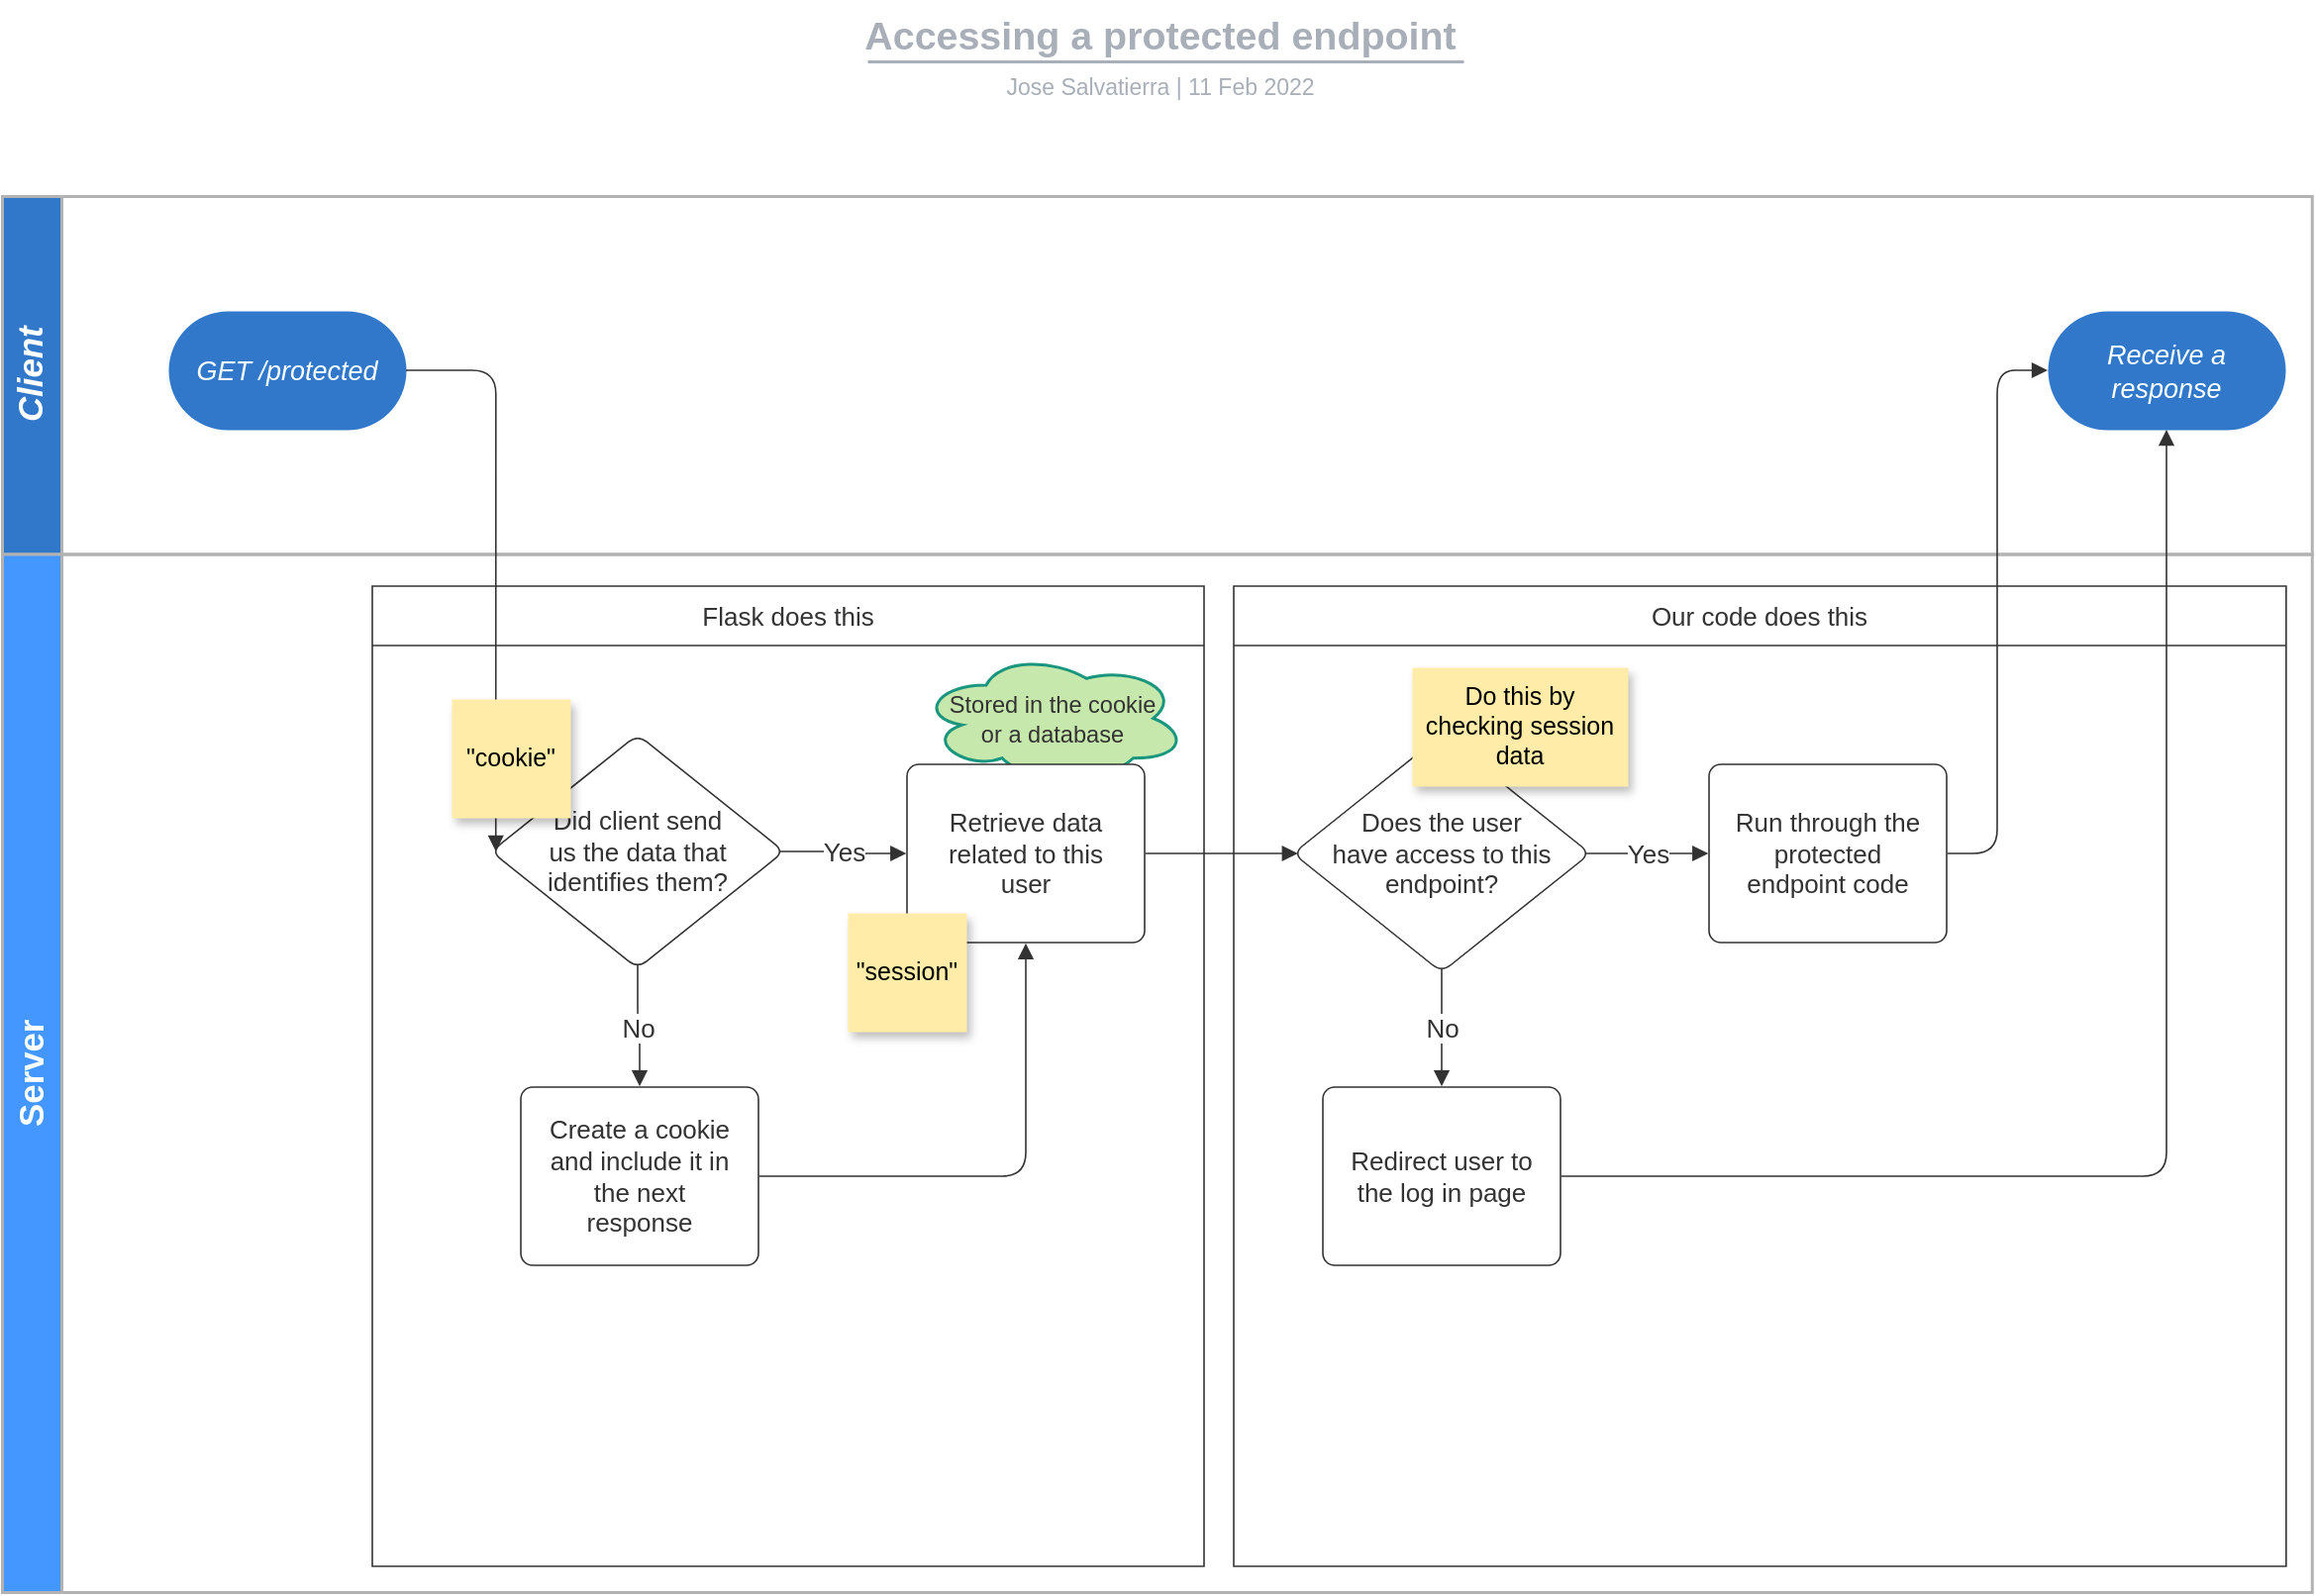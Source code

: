 <mxfile version="16.5.1" type="device"><diagram id="hRghi5o9NDVKIBWtprYw" name="Page-1"><mxGraphModel dx="1566" dy="908" grid="1" gridSize="10" guides="1" tooltips="1" connect="1" arrows="1" fold="1" page="1" pageScale="1" pageWidth="1169" pageHeight="827" math="0" shadow="0"><root><mxCell id="0"/><mxCell id="1" parent="0"/><mxCell id="ubj4RkhdBuJTMziFqi9c-1" value="" style="fillColor=none;strokeColor=none;pointerEvents=0;fontStyle=0;html=1;whiteSpace=wrap;container=1;collapsible=0;childLayout=stackLayout;resizeParent=1;dropTarget=0;horizontalStack=0;fontSize=13;spacing=0;strokeOpacity=100;fillOpacity=100;rounded=1;absoluteArcSize=1;arcSize=12;horizontal=0;strokeWidth=1.5;" vertex="1" parent="1"><mxGeometry y="98" width="1166.372" height="705.0" isRotated="1" as="geometry"/></mxCell><mxCell id="ubj4RkhdBuJTMziFqi9c-2" value="Client" style="swimlane;html=1;whiteSpace=wrap;container=1;connectable=0;collapsible=0;startSize=30;dropTarget=0;rounded=0;horizontal=0;spacing=0;strokeColor=#b2b2b2;strokeOpacity=100;fillOpacity=100;strokeWidth=1.5;fontSize=17.4;fontColor=#ffffff;fontStyle=3;fillColor=#3278ca;" vertex="1" parent="ubj4RkhdBuJTMziFqi9c-1"><mxGeometry width="1166.372" height="180.744" as="geometry"/></mxCell><mxCell id="ubj4RkhdBuJTMziFqi9c-3" value="Server" style="swimlane;html=1;whiteSpace=wrap;container=1;connectable=0;collapsible=0;startSize=30;dropTarget=0;rounded=0;horizontal=0;spacing=0;strokeColor=#b2b2b2;strokeOpacity=100;fillOpacity=100;strokeWidth=1.5;fontSize=17.4;fontColor=#ffffff;fontStyle=1;fillColor=#4397ff;" vertex="1" parent="ubj4RkhdBuJTMziFqi9c-1"><mxGeometry y="180.744" width="1166.372" height="524.256" as="geometry"/></mxCell><mxCell id="ubj4RkhdBuJTMziFqi9c-4" value="" style="fillColor=none;strokeColor=none;pointerEvents=0;fontStyle=0;html=1;whiteSpace=wrap;container=1;collapsible=0;childLayout=stackLayout;resizeParent=1;dropTarget=0;fontSize=13;spacing=0;strokeOpacity=100;fillOpacity=100;rounded=1;absoluteArcSize=1;arcSize=12;strokeWidth=0.8;" vertex="1" parent="1"><mxGeometry x="187" y="295" width="420" height="495" as="geometry"/></mxCell><mxCell id="ubj4RkhdBuJTMziFqi9c-5" value="Flask does this" style="swimlane;html=1;whiteSpace=wrap;connectable=0;fontStyle=0;startSize=30;dropTarget=0;rounded=0;spacing=0;strokeColor=#333333;strokeOpacity=100;fillOpacity=100;fillColor=#ffffff;strokeWidth=0.8;container=1;pointerEvents=0;collapsible=0;recursiveResize=0;fontSize=13;fontColor=#333333;align=center;" vertex="1" parent="ubj4RkhdBuJTMziFqi9c-4"><mxGeometry width="420" height="495" as="geometry"/></mxCell><mxCell id="ubj4RkhdBuJTMziFqi9c-6" value="" style="fillColor=none;strokeColor=none;pointerEvents=0;fontStyle=0;html=1;whiteSpace=wrap;container=1;collapsible=0;childLayout=stackLayout;resizeParent=1;dropTarget=0;fontSize=13;spacing=0;strokeOpacity=100;fillOpacity=100;rounded=1;absoluteArcSize=1;arcSize=12;strokeWidth=0.8;" vertex="1" parent="1"><mxGeometry x="622" y="295" width="531.424" height="495" as="geometry"/></mxCell><mxCell id="ubj4RkhdBuJTMziFqi9c-7" value="Our code does this" style="swimlane;html=1;whiteSpace=wrap;connectable=0;fontStyle=0;startSize=30;dropTarget=0;rounded=0;spacing=0;strokeColor=#333333;strokeOpacity=100;fillOpacity=100;fillColor=#ffffff;strokeWidth=0.8;container=1;pointerEvents=0;collapsible=0;recursiveResize=0;fontSize=13;fontColor=#333333;align=center;" vertex="1" parent="ubj4RkhdBuJTMziFqi9c-6"><mxGeometry width="531.424" height="495" as="geometry"/></mxCell><UserObject label="GET /protected" lucidchartObjectId="L_e-jBUy_XVQ" id="ubj4RkhdBuJTMziFqi9c-8"><mxCell style="html=1;overflow=block;blockSpacing=1;whiteSpace=wrap;rounded=1;arcSize=50;fontSize=13.5;fontColor=#ffffff;fontStyle=2;align=center;spacingLeft=9.7;spacingRight=9.7;spacingTop=2.8;spacing=3.8;strokeOpacity=0;fillOpacity=100;fillColor=#3278ca;strokeWidth=1.5;" vertex="1" parent="1"><mxGeometry x="84" y="156" width="120" height="60" as="geometry"/></mxCell></UserObject><mxCell id="ubj4RkhdBuJTMziFqi9c-9" value="" style="group;dropTarget=0;pointerEvents=0;" vertex="1" parent="1"><mxGeometry x="265" width="640" height="45" as="geometry"/></mxCell><UserObject label="Accessing a protected endpoint" lucidchartObjectId="N.OB6mRrMC9." id="ubj4RkhdBuJTMziFqi9c-10"><mxCell style="html=1;overflow=block;blockSpacing=1;whiteSpace=wrap;fontSize=19.7;fontColor=#a9afb8;fontStyle=1;align=center;spacingLeft=7;spacingRight=7;spacingTop=2;spacing=3;strokeOpacity=0;fillOpacity=0;rounded=1;absoluteArcSize=1;arcSize=12;fillColor=#ffffff;strokeWidth=1.5;" vertex="1" parent="ubj4RkhdBuJTMziFqi9c-9"><mxGeometry width="640" height="31" as="geometry"/></mxCell></UserObject><UserObject label="Jose Salvatierra | 11 Feb 2022" placeholders="1" lucidchartObjectId="N.OB2BrSR1Xr" id="ubj4RkhdBuJTMziFqi9c-11"><mxCell style="html=1;overflow=block;blockSpacing=1;whiteSpace=wrap;fontSize=11.5;fontColor=#a9afb8;align=center;spacingLeft=7;spacingRight=7;spacingTop=2;spacing=3;strokeOpacity=0;fillOpacity=0;rounded=1;absoluteArcSize=1;arcSize=12;fillColor=#ffffff;strokeWidth=1.5;" vertex="1" parent="ubj4RkhdBuJTMziFqi9c-9"><mxGeometry y="31" width="640" height="14" as="geometry"/></mxCell></UserObject><UserObject label="" lucidchartObjectId="N.OBTP5b9RMo" id="ubj4RkhdBuJTMziFqi9c-12"><mxCell style="html=1;jettySize=18;whiteSpace=wrap;fontSize=13;fontFamily=Helvetica;strokeColor=#a9afb8;strokeOpacity=100;strokeWidth=1.5;rounded=0;startArrow=none;endArrow=none;" edge="1" parent="ubj4RkhdBuJTMziFqi9c-9"><mxGeometry width="100" height="100" relative="1" as="geometry"><Array as="points"/><mxPoint x="172" y="30" as="sourcePoint"/><mxPoint x="473" y="30" as="targetPoint"/></mxGeometry></mxCell></UserObject><UserObject label="Did client send&lt;br&gt;us the data that&lt;br&gt;identifies them?" lucidchartObjectId="JkpNZr1PuocL" id="ubj4RkhdBuJTMziFqi9c-13"><mxCell style="html=1;overflow=block;blockSpacing=1;whiteSpace=wrap;rhombus;fontSize=13;fontColor=#333333;align=center;spacing=3.8;strokeColor=#333333;strokeOpacity=100;fillOpacity=100;rounded=1;absoluteArcSize=1;arcSize=12;fillColor=#ffffff;strokeWidth=0.8;perimeterSpacing=0;" vertex="1" parent="1"><mxGeometry x="247" y="370" width="148" height="118" as="geometry"/></mxCell></UserObject><UserObject label="" lucidchartObjectId="glpNaOD68Scr" id="ubj4RkhdBuJTMziFqi9c-14"><mxCell style="html=1;jettySize=18;whiteSpace=wrap;fontSize=13;fontColor=#333333;align=center;strokeColor=#333333;strokeOpacity=100;strokeWidth=0.8;rounded=1;arcSize=24;edgeStyle=orthogonalEdgeStyle;startArrow=none;endArrow=block;endFill=1;exitX=0.984;exitY=0.5;exitPerimeter=0;entryX=-0.003;entryY=0.5;entryPerimeter=0;" edge="1" parent="1" source="ubj4RkhdBuJTMziFqi9c-13" target="ubj4RkhdBuJTMziFqi9c-32"><mxGeometry width="100" height="100" relative="1" as="geometry"><Array as="points"/></mxGeometry></mxCell></UserObject><mxCell id="ubj4RkhdBuJTMziFqi9c-15" value="Yes" style="text;html=1;resizable=0;labelBackgroundColor=default;align=center;verticalAlign=middle;fontColor=#333333;fontSize=13;" vertex="1" parent="ubj4RkhdBuJTMziFqi9c-14"><mxGeometry relative="1" as="geometry"/></mxCell><UserObject label="" lucidchartObjectId="ilpNbUn63ef7" id="ubj4RkhdBuJTMziFqi9c-16"><mxCell style="html=1;jettySize=18;whiteSpace=wrap;fontSize=13;fontColor=#333333;align=center;strokeColor=#333333;strokeOpacity=100;strokeWidth=0.8;rounded=1;arcSize=24;edgeStyle=orthogonalEdgeStyle;startArrow=none;endArrow=block;endFill=1;exitX=0.5;exitY=0.984;exitPerimeter=0;entryX=0.5;entryY=-0.004;entryPerimeter=0;" edge="1" parent="1" source="ubj4RkhdBuJTMziFqi9c-13" target="ubj4RkhdBuJTMziFqi9c-29"><mxGeometry width="100" height="100" relative="1" as="geometry"><Array as="points"/></mxGeometry></mxCell></UserObject><mxCell id="ubj4RkhdBuJTMziFqi9c-17" value="No" style="text;html=1;resizable=0;labelBackgroundColor=default;align=center;verticalAlign=middle;fontColor=#333333;fontSize=13;" vertex="1" parent="ubj4RkhdBuJTMziFqi9c-16"><mxGeometry relative="1" as="geometry"/></mxCell><UserObject label="" lucidchartObjectId="RlpNc-wEZ-Qg" id="ubj4RkhdBuJTMziFqi9c-18"><mxCell style="html=1;jettySize=18;whiteSpace=wrap;fontSize=13;strokeColor=#333333;strokeOpacity=100;strokeWidth=0.8;rounded=1;arcSize=24;edgeStyle=orthogonalEdgeStyle;startArrow=none;endArrow=block;endFill=1;exitX=1.003;exitY=0.5;exitPerimeter=0;entryX=0.016;entryY=0.5;entryPerimeter=0;" edge="1" parent="1" source="ubj4RkhdBuJTMziFqi9c-32" target="ubj4RkhdBuJTMziFqi9c-19"><mxGeometry width="100" height="100" relative="1" as="geometry"><Array as="points"/></mxGeometry></mxCell></UserObject><UserObject label="Does the user&lt;br&gt;have access to this endpoint?" lucidchartObjectId="SlpNNme_swPv" id="ubj4RkhdBuJTMziFqi9c-19"><mxCell style="html=1;overflow=block;blockSpacing=1;whiteSpace=wrap;rhombus;fontSize=13;fontColor=#333333;align=center;spacing=3.8;strokeColor=#333333;strokeOpacity=100;fillOpacity=100;rounded=1;absoluteArcSize=1;arcSize=12;fillColor=#ffffff;strokeWidth=0.8;" vertex="1" parent="1"><mxGeometry x="652" y="370" width="150" height="120" as="geometry"/></mxCell></UserObject><UserObject label="" lucidchartObjectId="pmpNLM9M1Yw-" id="ubj4RkhdBuJTMziFqi9c-20"><mxCell style="html=1;jettySize=18;whiteSpace=wrap;fontSize=13;fontColor=#333333;align=center;strokeColor=#333333;strokeOpacity=100;strokeWidth=0.8;rounded=1;arcSize=24;edgeStyle=orthogonalEdgeStyle;startArrow=none;endArrow=block;endFill=1;exitX=0.984;exitY=0.5;exitPerimeter=0;entryX=-0.003;entryY=0.5;entryPerimeter=0;" edge="1" parent="1" source="ubj4RkhdBuJTMziFqi9c-19" target="ubj4RkhdBuJTMziFqi9c-24"><mxGeometry width="100" height="100" relative="1" as="geometry"><Array as="points"/></mxGeometry></mxCell></UserObject><mxCell id="ubj4RkhdBuJTMziFqi9c-21" value="Yes" style="text;html=1;resizable=0;labelBackgroundColor=default;align=center;verticalAlign=middle;fontColor=#333333;fontSize=13;" vertex="1" parent="ubj4RkhdBuJTMziFqi9c-20"><mxGeometry relative="1" as="geometry"/></mxCell><UserObject label="" lucidchartObjectId="rmpNpEfs0g0I" id="ubj4RkhdBuJTMziFqi9c-22"><mxCell style="html=1;jettySize=18;whiteSpace=wrap;fontSize=13;fontColor=#333333;align=center;strokeColor=#333333;strokeOpacity=100;strokeWidth=0.8;rounded=1;arcSize=24;edgeStyle=orthogonalEdgeStyle;startArrow=none;endArrow=block;endFill=1;exitX=0.5;exitY=0.984;exitPerimeter=0;entryX=0.5;entryY=-0.004;entryPerimeter=0;" edge="1" parent="1" source="ubj4RkhdBuJTMziFqi9c-19" target="ubj4RkhdBuJTMziFqi9c-28"><mxGeometry width="100" height="100" relative="1" as="geometry"><Array as="points"/></mxGeometry></mxCell></UserObject><mxCell id="ubj4RkhdBuJTMziFqi9c-23" value="No" style="text;html=1;resizable=0;labelBackgroundColor=default;align=center;verticalAlign=middle;fontColor=#333333;fontSize=13;" vertex="1" parent="ubj4RkhdBuJTMziFqi9c-22"><mxGeometry relative="1" as="geometry"/></mxCell><UserObject label="Run through the protected endpoint code" lucidchartObjectId="FmpNgm1fD7nQ" id="ubj4RkhdBuJTMziFqi9c-24"><mxCell style="html=1;overflow=block;blockSpacing=1;whiteSpace=wrap;fontSize=13;fontColor=#333333;align=center;spacing=9;strokeColor=#333333;strokeOpacity=100;fillOpacity=100;rounded=1;absoluteArcSize=1;arcSize=12;fillColor=#ffffff;strokeWidth=0.8;" vertex="1" parent="1"><mxGeometry x="862" y="385" width="120" height="90" as="geometry"/></mxCell></UserObject><UserObject label="Receive a response" lucidchartObjectId="qrpNdb.gooZL" id="ubj4RkhdBuJTMziFqi9c-25"><mxCell style="html=1;overflow=block;blockSpacing=1;whiteSpace=wrap;rounded=1;arcSize=50;fontSize=13.5;fontColor=#ffffff;fontStyle=2;align=center;spacingLeft=9.7;spacingRight=9.7;spacingTop=2.8;spacing=3.8;strokeOpacity=0;fillOpacity=100;fillColor=#3278ca;strokeWidth=1.5;" vertex="1" parent="1"><mxGeometry x="1033" y="156" width="120" height="60" as="geometry"/></mxCell></UserObject><UserObject label="" lucidchartObjectId="HrpNr4xJ35kz" id="ubj4RkhdBuJTMziFqi9c-26"><mxCell style="html=1;jettySize=18;whiteSpace=wrap;fontSize=13;strokeColor=#333333;strokeOpacity=100;strokeWidth=0.8;rounded=1;arcSize=24;edgeStyle=orthogonalEdgeStyle;startArrow=none;endArrow=block;endFill=1;exitX=1.003;exitY=0.5;exitPerimeter=0;entryX=0;entryY=0.5;entryPerimeter=0;" edge="1" parent="1" source="ubj4RkhdBuJTMziFqi9c-24" target="ubj4RkhdBuJTMziFqi9c-25"><mxGeometry width="100" height="100" relative="1" as="geometry"><Array as="points"/></mxGeometry></mxCell></UserObject><UserObject label="" lucidchartObjectId="KrpN_P41.F4b" id="ubj4RkhdBuJTMziFqi9c-27"><mxCell style="html=1;jettySize=18;whiteSpace=wrap;fontSize=13;strokeColor=#333333;strokeOpacity=100;strokeWidth=0.8;rounded=1;arcSize=24;edgeStyle=orthogonalEdgeStyle;startArrow=none;endArrow=block;endFill=1;exitX=1;exitY=0.5;exitPerimeter=0;entryX=0.016;entryY=0.5;entryPerimeter=0;" edge="1" parent="1" source="ubj4RkhdBuJTMziFqi9c-8" target="ubj4RkhdBuJTMziFqi9c-13"><mxGeometry width="100" height="100" relative="1" as="geometry"><Array as="points"/></mxGeometry></mxCell></UserObject><UserObject label="Redirect user to the log in page" lucidchartObjectId="5rpNzl1Lreoj" id="ubj4RkhdBuJTMziFqi9c-28"><mxCell style="html=1;overflow=block;blockSpacing=1;whiteSpace=wrap;fontSize=13;fontColor=#333333;align=center;spacing=9;strokeColor=#333333;strokeOpacity=100;fillOpacity=100;rounded=1;absoluteArcSize=1;arcSize=12;fillColor=#ffffff;strokeWidth=0.8;" vertex="1" parent="1"><mxGeometry x="667" y="548" width="120" height="90" as="geometry"/></mxCell></UserObject><UserObject label="Create a cookie and include it in the next response" lucidchartObjectId="uspN.yZNYpD5" id="ubj4RkhdBuJTMziFqi9c-29"><mxCell style="html=1;overflow=block;blockSpacing=1;whiteSpace=wrap;fontSize=13;fontColor=#333333;align=center;spacing=9;strokeColor=#333333;strokeOpacity=100;fillOpacity=100;rounded=1;absoluteArcSize=1;arcSize=12;fillColor=#ffffff;strokeWidth=0.8;" vertex="1" parent="1"><mxGeometry x="262" y="548" width="120" height="90" as="geometry"/></mxCell></UserObject><UserObject label="" lucidchartObjectId="YtpNRl.EMOza" id="ubj4RkhdBuJTMziFqi9c-30"><mxCell style="html=1;jettySize=18;whiteSpace=wrap;fontSize=13;strokeColor=#333333;strokeOpacity=100;strokeWidth=0.8;rounded=1;arcSize=24;edgeStyle=orthogonalEdgeStyle;startArrow=none;endArrow=block;endFill=1;exitX=1.003;exitY=0.5;exitPerimeter=0;entryX=0.5;entryY=1.004;entryPerimeter=0;" edge="1" parent="1" source="ubj4RkhdBuJTMziFqi9c-29" target="ubj4RkhdBuJTMziFqi9c-32"><mxGeometry width="100" height="100" relative="1" as="geometry"><Array as="points"/></mxGeometry></mxCell></UserObject><UserObject label="Stored in the cookie&lt;br&gt;or a database" lucidchartObjectId="o.pNNN8UPbcw" id="ubj4RkhdBuJTMziFqi9c-31"><mxCell style="html=1;overflow=block;blockSpacing=1;whiteSpace=wrap;ellipse;shape=cloud;fontSize=11.8;fontColor=#333333;align=center;spacing=3.8;strokeColor=#19967d;strokeOpacity=100;fillOpacity=100;rounded=1;absoluteArcSize=1;arcSize=12;fillColor=#c7e8ac;strokeWidth=1.5;" vertex="1" parent="1"><mxGeometry x="463" y="328" width="135" height="67" as="geometry"/></mxCell></UserObject><UserObject label="Retrieve data related to this user" lucidchartObjectId="slpNCcj5Z0yB" id="ubj4RkhdBuJTMziFqi9c-32"><mxCell style="html=1;overflow=block;blockSpacing=1;whiteSpace=wrap;fontSize=13;fontColor=#333333;align=center;spacing=9;strokeColor=#333333;strokeOpacity=100;fillOpacity=100;rounded=1;absoluteArcSize=1;arcSize=12;fillColor=#ffffff;strokeWidth=0.8;" vertex="1" parent="1"><mxGeometry x="457" y="385" width="120" height="90" as="geometry"/></mxCell></UserObject><UserObject label="&quot;session&quot;" lucidchartObjectId="PopNizlHmKmV" id="ubj4RkhdBuJTMziFqi9c-33"><mxCell style="html=1;overflow=block;blockSpacing=1;whiteSpace=wrap;shadow=1;fontSize=12.5;spacing=3.8;strokeColor=none;fillColor=#FFECA9;strokeWidth=0;" vertex="1" parent="1"><mxGeometry x="427" y="460" width="60" height="60" as="geometry"/></mxCell></UserObject><UserObject label="Do this by checking session data" lucidchartObjectId="6opNhwRA19bH" id="ubj4RkhdBuJTMziFqi9c-34"><mxCell style="html=1;overflow=block;blockSpacing=1;whiteSpace=wrap;shadow=1;fontSize=12.5;spacing=3.8;strokeColor=none;fillColor=#FFECA9;strokeWidth=0;" vertex="1" parent="1"><mxGeometry x="712" y="336" width="109" height="60" as="geometry"/></mxCell></UserObject><UserObject label="&quot;cookie&quot;" lucidchartObjectId="6npNty9DfJCa" id="ubj4RkhdBuJTMziFqi9c-35"><mxCell style="html=1;overflow=block;blockSpacing=1;whiteSpace=wrap;shadow=1;fontSize=12.5;spacing=3.8;strokeColor=none;fillColor=#FFECA9;strokeWidth=0;" vertex="1" parent="1"><mxGeometry x="227" y="352" width="60" height="60" as="geometry"/></mxCell></UserObject><UserObject label="" lucidchartObjectId="7bqNPKP5aUz0" id="ubj4RkhdBuJTMziFqi9c-36"><mxCell style="html=1;jettySize=18;whiteSpace=wrap;fontSize=13;strokeColor=#333333;strokeOpacity=100;strokeWidth=0.8;rounded=1;arcSize=24;edgeStyle=orthogonalEdgeStyle;startArrow=none;endArrow=block;endFill=1;exitX=1.003;exitY=0.5;exitPerimeter=0;entryX=0.5;entryY=1;entryPerimeter=0;" edge="1" parent="1" source="ubj4RkhdBuJTMziFqi9c-28" target="ubj4RkhdBuJTMziFqi9c-25"><mxGeometry width="100" height="100" relative="1" as="geometry"><Array as="points"/></mxGeometry></mxCell></UserObject></root></mxGraphModel></diagram></mxfile>